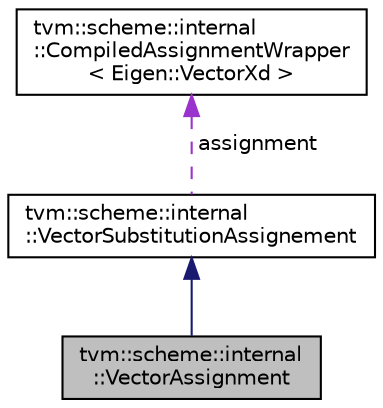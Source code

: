 digraph "tvm::scheme::internal::VectorAssignment"
{
 // LATEX_PDF_SIZE
  edge [fontname="Helvetica",fontsize="10",labelfontname="Helvetica",labelfontsize="10"];
  node [fontname="Helvetica",fontsize="10",shape=record];
  Node1 [label="tvm::scheme::internal\l::VectorAssignment",height=0.2,width=0.4,color="black", fillcolor="grey75", style="filled", fontcolor="black",tooltip=" "];
  Node2 -> Node1 [dir="back",color="midnightblue",fontsize="10",style="solid",fontname="Helvetica"];
  Node2 [label="tvm::scheme::internal\l::VectorSubstitutionAssignement",height=0.2,width=0.4,color="black", fillcolor="white", style="filled",URL="$classtvm_1_1scheme_1_1internal_1_1VectorSubstitutionAssignement.html",tooltip=" "];
  Node3 -> Node2 [dir="back",color="darkorchid3",fontsize="10",style="dashed",label=" assignment" ,fontname="Helvetica"];
  Node3 [label="tvm::scheme::internal\l::CompiledAssignmentWrapper\l\< Eigen::VectorXd \>",height=0.2,width=0.4,color="black", fillcolor="white", style="filled",URL="$classtvm_1_1scheme_1_1internal_1_1CompiledAssignmentWrapper.html",tooltip=" "];
}
